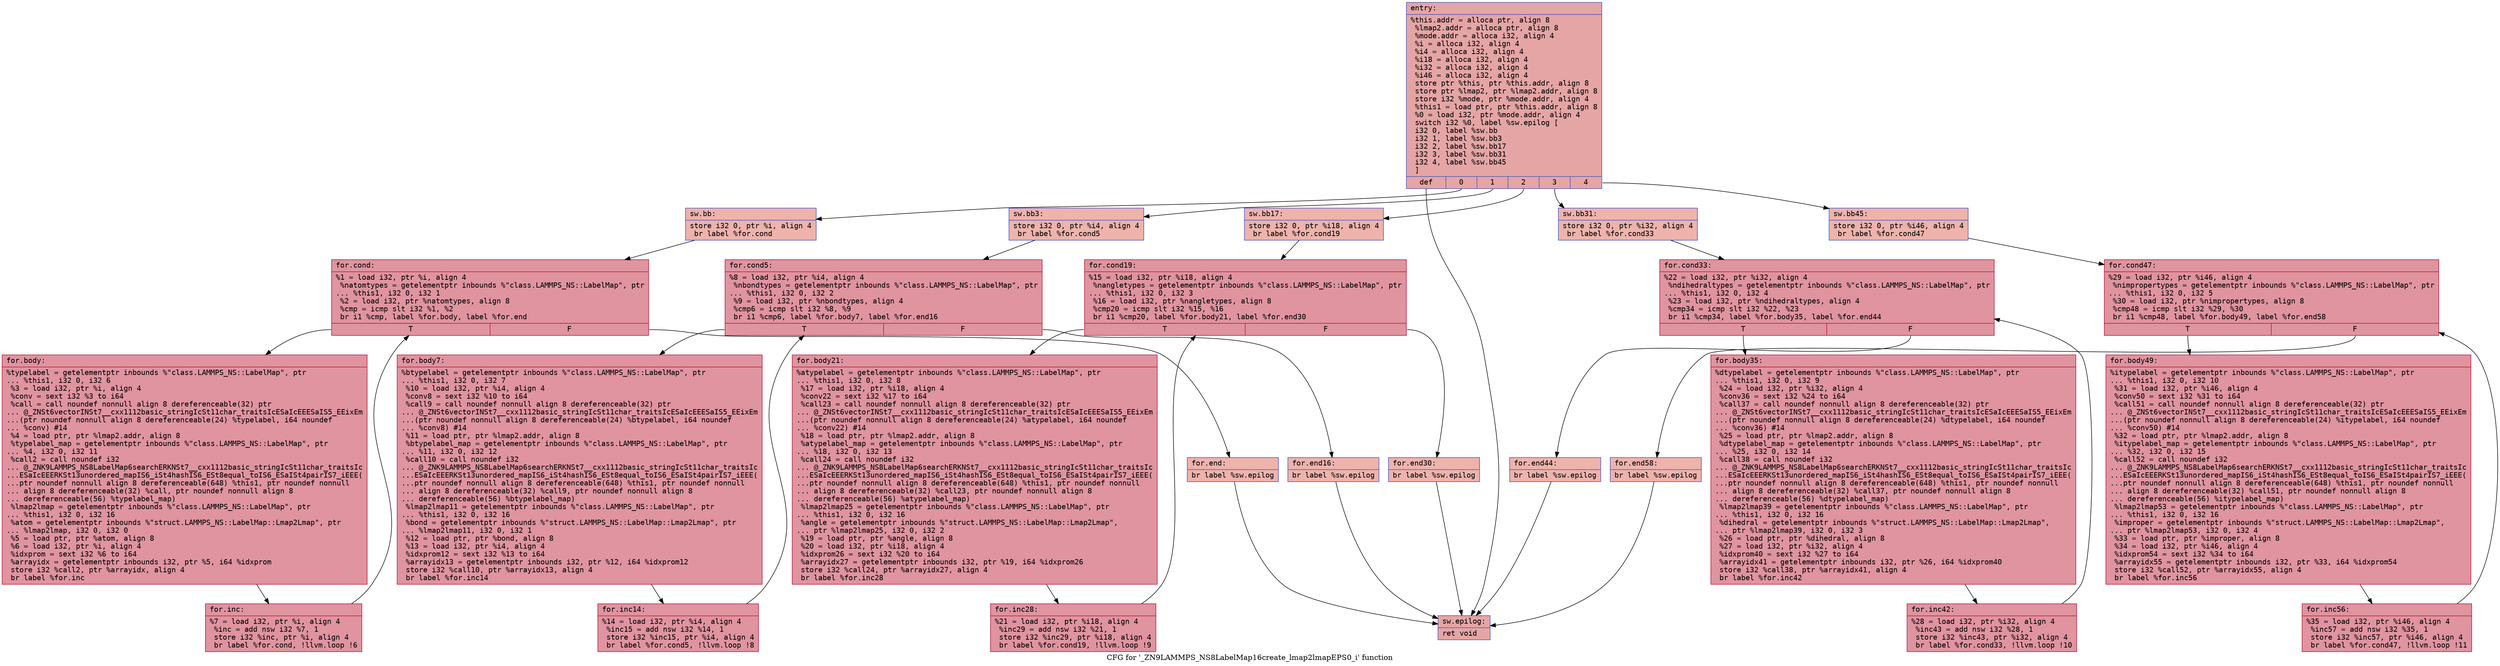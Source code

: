 digraph "CFG for '_ZN9LAMMPS_NS8LabelMap16create_lmap2lmapEPS0_i' function" {
	label="CFG for '_ZN9LAMMPS_NS8LabelMap16create_lmap2lmapEPS0_i' function";

	Node0x55bfca0c2cc0 [shape=record,color="#3d50c3ff", style=filled, fillcolor="#c5333470" fontname="Courier",label="{entry:\l|  %this.addr = alloca ptr, align 8\l  %lmap2.addr = alloca ptr, align 8\l  %mode.addr = alloca i32, align 4\l  %i = alloca i32, align 4\l  %i4 = alloca i32, align 4\l  %i18 = alloca i32, align 4\l  %i32 = alloca i32, align 4\l  %i46 = alloca i32, align 4\l  store ptr %this, ptr %this.addr, align 8\l  store ptr %lmap2, ptr %lmap2.addr, align 8\l  store i32 %mode, ptr %mode.addr, align 4\l  %this1 = load ptr, ptr %this.addr, align 8\l  %0 = load i32, ptr %mode.addr, align 4\l  switch i32 %0, label %sw.epilog [\l    i32 0, label %sw.bb\l    i32 1, label %sw.bb3\l    i32 2, label %sw.bb17\l    i32 3, label %sw.bb31\l    i32 4, label %sw.bb45\l  ]\l|{<s0>def|<s1>0|<s2>1|<s3>2|<s4>3|<s5>4}}"];
	Node0x55bfca0c2cc0:s0 -> Node0x55bfca0c2c20[tooltip="entry -> sw.epilog\nProbability 16.67%" ];
	Node0x55bfca0c2cc0:s1 -> Node0x55bfca0c3660[tooltip="entry -> sw.bb\nProbability 16.67%" ];
	Node0x55bfca0c2cc0:s2 -> Node0x55bfca0c36d0[tooltip="entry -> sw.bb3\nProbability 16.67%" ];
	Node0x55bfca0c2cc0:s3 -> Node0x55bfca0c3740[tooltip="entry -> sw.bb17\nProbability 16.67%" ];
	Node0x55bfca0c2cc0:s4 -> Node0x55bfca0c37b0[tooltip="entry -> sw.bb31\nProbability 16.67%" ];
	Node0x55bfca0c2cc0:s5 -> Node0x55bfca0743f0[tooltip="entry -> sw.bb45\nProbability 16.67%" ];
	Node0x55bfca0c3660 [shape=record,color="#3d50c3ff", style=filled, fillcolor="#d6524470" fontname="Courier",label="{sw.bb:\l|  store i32 0, ptr %i, align 4\l  br label %for.cond\l}"];
	Node0x55bfca0c3660 -> Node0x55bfca074750[tooltip="sw.bb -> for.cond\nProbability 100.00%" ];
	Node0x55bfca074750 [shape=record,color="#b70d28ff", style=filled, fillcolor="#b70d2870" fontname="Courier",label="{for.cond:\l|  %1 = load i32, ptr %i, align 4\l  %natomtypes = getelementptr inbounds %\"class.LAMMPS_NS::LabelMap\", ptr\l... %this1, i32 0, i32 1\l  %2 = load i32, ptr %natomtypes, align 8\l  %cmp = icmp slt i32 %1, %2\l  br i1 %cmp, label %for.body, label %for.end\l|{<s0>T|<s1>F}}"];
	Node0x55bfca074750:s0 -> Node0x55bfca074ae0[tooltip="for.cond -> for.body\nProbability 96.88%" ];
	Node0x55bfca074750:s1 -> Node0x55bfca074b60[tooltip="for.cond -> for.end\nProbability 3.12%" ];
	Node0x55bfca074ae0 [shape=record,color="#b70d28ff", style=filled, fillcolor="#b70d2870" fontname="Courier",label="{for.body:\l|  %typelabel = getelementptr inbounds %\"class.LAMMPS_NS::LabelMap\", ptr\l... %this1, i32 0, i32 6\l  %3 = load i32, ptr %i, align 4\l  %conv = sext i32 %3 to i64\l  %call = call noundef nonnull align 8 dereferenceable(32) ptr\l... @_ZNSt6vectorINSt7__cxx1112basic_stringIcSt11char_traitsIcESaIcEEESaIS5_EEixEm\l...(ptr noundef nonnull align 8 dereferenceable(24) %typelabel, i64 noundef\l... %conv) #14\l  %4 = load ptr, ptr %lmap2.addr, align 8\l  %typelabel_map = getelementptr inbounds %\"class.LAMMPS_NS::LabelMap\", ptr\l... %4, i32 0, i32 11\l  %call2 = call noundef i32\l... @_ZNK9LAMMPS_NS8LabelMap6searchERKNSt7__cxx1112basic_stringIcSt11char_traitsIc\l...ESaIcEEERKSt13unordered_mapIS6_iSt4hashIS6_ESt8equal_toIS6_ESaISt4pairIS7_iEEE(\l...ptr noundef nonnull align 8 dereferenceable(648) %this1, ptr noundef nonnull\l... align 8 dereferenceable(32) %call, ptr noundef nonnull align 8\l... dereferenceable(56) %typelabel_map)\l  %lmap2lmap = getelementptr inbounds %\"class.LAMMPS_NS::LabelMap\", ptr\l... %this1, i32 0, i32 16\l  %atom = getelementptr inbounds %\"struct.LAMMPS_NS::LabelMap::Lmap2Lmap\", ptr\l... %lmap2lmap, i32 0, i32 0\l  %5 = load ptr, ptr %atom, align 8\l  %6 = load i32, ptr %i, align 4\l  %idxprom = sext i32 %6 to i64\l  %arrayidx = getelementptr inbounds i32, ptr %5, i64 %idxprom\l  store i32 %call2, ptr %arrayidx, align 4\l  br label %for.inc\l}"];
	Node0x55bfca074ae0 -> Node0x55bfca075a20[tooltip="for.body -> for.inc\nProbability 100.00%" ];
	Node0x55bfca075a20 [shape=record,color="#b70d28ff", style=filled, fillcolor="#b70d2870" fontname="Courier",label="{for.inc:\l|  %7 = load i32, ptr %i, align 4\l  %inc = add nsw i32 %7, 1\l  store i32 %inc, ptr %i, align 4\l  br label %for.cond, !llvm.loop !6\l}"];
	Node0x55bfca075a20 -> Node0x55bfca074750[tooltip="for.inc -> for.cond\nProbability 100.00%" ];
	Node0x55bfca074b60 [shape=record,color="#3d50c3ff", style=filled, fillcolor="#d6524470" fontname="Courier",label="{for.end:\l|  br label %sw.epilog\l}"];
	Node0x55bfca074b60 -> Node0x55bfca0c2c20[tooltip="for.end -> sw.epilog\nProbability 100.00%" ];
	Node0x55bfca0c36d0 [shape=record,color="#3d50c3ff", style=filled, fillcolor="#d6524470" fontname="Courier",label="{sw.bb3:\l|  store i32 0, ptr %i4, align 4\l  br label %for.cond5\l}"];
	Node0x55bfca0c36d0 -> Node0x55bfca075f20[tooltip="sw.bb3 -> for.cond5\nProbability 100.00%" ];
	Node0x55bfca075f20 [shape=record,color="#b70d28ff", style=filled, fillcolor="#b70d2870" fontname="Courier",label="{for.cond5:\l|  %8 = load i32, ptr %i4, align 4\l  %nbondtypes = getelementptr inbounds %\"class.LAMMPS_NS::LabelMap\", ptr\l... %this1, i32 0, i32 2\l  %9 = load i32, ptr %nbondtypes, align 4\l  %cmp6 = icmp slt i32 %8, %9\l  br i1 %cmp6, label %for.body7, label %for.end16\l|{<s0>T|<s1>F}}"];
	Node0x55bfca075f20:s0 -> Node0x55bfca0762b0[tooltip="for.cond5 -> for.body7\nProbability 96.88%" ];
	Node0x55bfca075f20:s1 -> Node0x55bfca076330[tooltip="for.cond5 -> for.end16\nProbability 3.12%" ];
	Node0x55bfca0762b0 [shape=record,color="#b70d28ff", style=filled, fillcolor="#b70d2870" fontname="Courier",label="{for.body7:\l|  %btypelabel = getelementptr inbounds %\"class.LAMMPS_NS::LabelMap\", ptr\l... %this1, i32 0, i32 7\l  %10 = load i32, ptr %i4, align 4\l  %conv8 = sext i32 %10 to i64\l  %call9 = call noundef nonnull align 8 dereferenceable(32) ptr\l... @_ZNSt6vectorINSt7__cxx1112basic_stringIcSt11char_traitsIcESaIcEEESaIS5_EEixEm\l...(ptr noundef nonnull align 8 dereferenceable(24) %btypelabel, i64 noundef\l... %conv8) #14\l  %11 = load ptr, ptr %lmap2.addr, align 8\l  %btypelabel_map = getelementptr inbounds %\"class.LAMMPS_NS::LabelMap\", ptr\l... %11, i32 0, i32 12\l  %call10 = call noundef i32\l... @_ZNK9LAMMPS_NS8LabelMap6searchERKNSt7__cxx1112basic_stringIcSt11char_traitsIc\l...ESaIcEEERKSt13unordered_mapIS6_iSt4hashIS6_ESt8equal_toIS6_ESaISt4pairIS7_iEEE(\l...ptr noundef nonnull align 8 dereferenceable(648) %this1, ptr noundef nonnull\l... align 8 dereferenceable(32) %call9, ptr noundef nonnull align 8\l... dereferenceable(56) %btypelabel_map)\l  %lmap2lmap11 = getelementptr inbounds %\"class.LAMMPS_NS::LabelMap\", ptr\l... %this1, i32 0, i32 16\l  %bond = getelementptr inbounds %\"struct.LAMMPS_NS::LabelMap::Lmap2Lmap\", ptr\l... %lmap2lmap11, i32 0, i32 1\l  %12 = load ptr, ptr %bond, align 8\l  %13 = load i32, ptr %i4, align 4\l  %idxprom12 = sext i32 %13 to i64\l  %arrayidx13 = getelementptr inbounds i32, ptr %12, i64 %idxprom12\l  store i32 %call10, ptr %arrayidx13, align 4\l  br label %for.inc14\l}"];
	Node0x55bfca0762b0 -> Node0x55bfca074e70[tooltip="for.body7 -> for.inc14\nProbability 100.00%" ];
	Node0x55bfca074e70 [shape=record,color="#b70d28ff", style=filled, fillcolor="#b70d2870" fontname="Courier",label="{for.inc14:\l|  %14 = load i32, ptr %i4, align 4\l  %inc15 = add nsw i32 %14, 1\l  store i32 %inc15, ptr %i4, align 4\l  br label %for.cond5, !llvm.loop !8\l}"];
	Node0x55bfca074e70 -> Node0x55bfca075f20[tooltip="for.inc14 -> for.cond5\nProbability 100.00%" ];
	Node0x55bfca076330 [shape=record,color="#3d50c3ff", style=filled, fillcolor="#d6524470" fontname="Courier",label="{for.end16:\l|  br label %sw.epilog\l}"];
	Node0x55bfca076330 -> Node0x55bfca0c2c20[tooltip="for.end16 -> sw.epilog\nProbability 100.00%" ];
	Node0x55bfca0c3740 [shape=record,color="#3d50c3ff", style=filled, fillcolor="#d6524470" fontname="Courier",label="{sw.bb17:\l|  store i32 0, ptr %i18, align 4\l  br label %for.cond19\l}"];
	Node0x55bfca0c3740 -> Node0x55bfca077760[tooltip="sw.bb17 -> for.cond19\nProbability 100.00%" ];
	Node0x55bfca077760 [shape=record,color="#b70d28ff", style=filled, fillcolor="#b70d2870" fontname="Courier",label="{for.cond19:\l|  %15 = load i32, ptr %i18, align 4\l  %nangletypes = getelementptr inbounds %\"class.LAMMPS_NS::LabelMap\", ptr\l... %this1, i32 0, i32 3\l  %16 = load i32, ptr %nangletypes, align 8\l  %cmp20 = icmp slt i32 %15, %16\l  br i1 %cmp20, label %for.body21, label %for.end30\l|{<s0>T|<s1>F}}"];
	Node0x55bfca077760:s0 -> Node0x55bfca077af0[tooltip="for.cond19 -> for.body21\nProbability 96.88%" ];
	Node0x55bfca077760:s1 -> Node0x55bfca077b70[tooltip="for.cond19 -> for.end30\nProbability 3.12%" ];
	Node0x55bfca077af0 [shape=record,color="#b70d28ff", style=filled, fillcolor="#b70d2870" fontname="Courier",label="{for.body21:\l|  %atypelabel = getelementptr inbounds %\"class.LAMMPS_NS::LabelMap\", ptr\l... %this1, i32 0, i32 8\l  %17 = load i32, ptr %i18, align 4\l  %conv22 = sext i32 %17 to i64\l  %call23 = call noundef nonnull align 8 dereferenceable(32) ptr\l... @_ZNSt6vectorINSt7__cxx1112basic_stringIcSt11char_traitsIcESaIcEEESaIS5_EEixEm\l...(ptr noundef nonnull align 8 dereferenceable(24) %atypelabel, i64 noundef\l... %conv22) #14\l  %18 = load ptr, ptr %lmap2.addr, align 8\l  %atypelabel_map = getelementptr inbounds %\"class.LAMMPS_NS::LabelMap\", ptr\l... %18, i32 0, i32 13\l  %call24 = call noundef i32\l... @_ZNK9LAMMPS_NS8LabelMap6searchERKNSt7__cxx1112basic_stringIcSt11char_traitsIc\l...ESaIcEEERKSt13unordered_mapIS6_iSt4hashIS6_ESt8equal_toIS6_ESaISt4pairIS7_iEEE(\l...ptr noundef nonnull align 8 dereferenceable(648) %this1, ptr noundef nonnull\l... align 8 dereferenceable(32) %call23, ptr noundef nonnull align 8\l... dereferenceable(56) %atypelabel_map)\l  %lmap2lmap25 = getelementptr inbounds %\"class.LAMMPS_NS::LabelMap\", ptr\l... %this1, i32 0, i32 16\l  %angle = getelementptr inbounds %\"struct.LAMMPS_NS::LabelMap::Lmap2Lmap\",\l... ptr %lmap2lmap25, i32 0, i32 2\l  %19 = load ptr, ptr %angle, align 8\l  %20 = load i32, ptr %i18, align 4\l  %idxprom26 = sext i32 %20 to i64\l  %arrayidx27 = getelementptr inbounds i32, ptr %19, i64 %idxprom26\l  store i32 %call24, ptr %arrayidx27, align 4\l  br label %for.inc28\l}"];
	Node0x55bfca077af0 -> Node0x55bfca0786b0[tooltip="for.body21 -> for.inc28\nProbability 100.00%" ];
	Node0x55bfca0786b0 [shape=record,color="#b70d28ff", style=filled, fillcolor="#b70d2870" fontname="Courier",label="{for.inc28:\l|  %21 = load i32, ptr %i18, align 4\l  %inc29 = add nsw i32 %21, 1\l  store i32 %inc29, ptr %i18, align 4\l  br label %for.cond19, !llvm.loop !9\l}"];
	Node0x55bfca0786b0 -> Node0x55bfca077760[tooltip="for.inc28 -> for.cond19\nProbability 100.00%" ];
	Node0x55bfca077b70 [shape=record,color="#3d50c3ff", style=filled, fillcolor="#d6524470" fontname="Courier",label="{for.end30:\l|  br label %sw.epilog\l}"];
	Node0x55bfca077b70 -> Node0x55bfca0c2c20[tooltip="for.end30 -> sw.epilog\nProbability 100.00%" ];
	Node0x55bfca0c37b0 [shape=record,color="#3d50c3ff", style=filled, fillcolor="#d6524470" fontname="Courier",label="{sw.bb31:\l|  store i32 0, ptr %i32, align 4\l  br label %for.cond33\l}"];
	Node0x55bfca0c37b0 -> Node0x55bfca078c40[tooltip="sw.bb31 -> for.cond33\nProbability 100.00%" ];
	Node0x55bfca078c40 [shape=record,color="#b70d28ff", style=filled, fillcolor="#b70d2870" fontname="Courier",label="{for.cond33:\l|  %22 = load i32, ptr %i32, align 4\l  %ndihedraltypes = getelementptr inbounds %\"class.LAMMPS_NS::LabelMap\", ptr\l... %this1, i32 0, i32 4\l  %23 = load i32, ptr %ndihedraltypes, align 4\l  %cmp34 = icmp slt i32 %22, %23\l  br i1 %cmp34, label %for.body35, label %for.end44\l|{<s0>T|<s1>F}}"];
	Node0x55bfca078c40:s0 -> Node0x55bfca078fd0[tooltip="for.cond33 -> for.body35\nProbability 96.88%" ];
	Node0x55bfca078c40:s1 -> Node0x55bfca079050[tooltip="for.cond33 -> for.end44\nProbability 3.12%" ];
	Node0x55bfca078fd0 [shape=record,color="#b70d28ff", style=filled, fillcolor="#b70d2870" fontname="Courier",label="{for.body35:\l|  %dtypelabel = getelementptr inbounds %\"class.LAMMPS_NS::LabelMap\", ptr\l... %this1, i32 0, i32 9\l  %24 = load i32, ptr %i32, align 4\l  %conv36 = sext i32 %24 to i64\l  %call37 = call noundef nonnull align 8 dereferenceable(32) ptr\l... @_ZNSt6vectorINSt7__cxx1112basic_stringIcSt11char_traitsIcESaIcEEESaIS5_EEixEm\l...(ptr noundef nonnull align 8 dereferenceable(24) %dtypelabel, i64 noundef\l... %conv36) #14\l  %25 = load ptr, ptr %lmap2.addr, align 8\l  %dtypelabel_map = getelementptr inbounds %\"class.LAMMPS_NS::LabelMap\", ptr\l... %25, i32 0, i32 14\l  %call38 = call noundef i32\l... @_ZNK9LAMMPS_NS8LabelMap6searchERKNSt7__cxx1112basic_stringIcSt11char_traitsIc\l...ESaIcEEERKSt13unordered_mapIS6_iSt4hashIS6_ESt8equal_toIS6_ESaISt4pairIS7_iEEE(\l...ptr noundef nonnull align 8 dereferenceable(648) %this1, ptr noundef nonnull\l... align 8 dereferenceable(32) %call37, ptr noundef nonnull align 8\l... dereferenceable(56) %dtypelabel_map)\l  %lmap2lmap39 = getelementptr inbounds %\"class.LAMMPS_NS::LabelMap\", ptr\l... %this1, i32 0, i32 16\l  %dihedral = getelementptr inbounds %\"struct.LAMMPS_NS::LabelMap::Lmap2Lmap\",\l... ptr %lmap2lmap39, i32 0, i32 3\l  %26 = load ptr, ptr %dihedral, align 8\l  %27 = load i32, ptr %i32, align 4\l  %idxprom40 = sext i32 %27 to i64\l  %arrayidx41 = getelementptr inbounds i32, ptr %26, i64 %idxprom40\l  store i32 %call38, ptr %arrayidx41, align 4\l  br label %for.inc42\l}"];
	Node0x55bfca078fd0 -> Node0x55bfca079bc0[tooltip="for.body35 -> for.inc42\nProbability 100.00%" ];
	Node0x55bfca079bc0 [shape=record,color="#b70d28ff", style=filled, fillcolor="#b70d2870" fontname="Courier",label="{for.inc42:\l|  %28 = load i32, ptr %i32, align 4\l  %inc43 = add nsw i32 %28, 1\l  store i32 %inc43, ptr %i32, align 4\l  br label %for.cond33, !llvm.loop !10\l}"];
	Node0x55bfca079bc0 -> Node0x55bfca078c40[tooltip="for.inc42 -> for.cond33\nProbability 100.00%" ];
	Node0x55bfca079050 [shape=record,color="#3d50c3ff", style=filled, fillcolor="#d6524470" fontname="Courier",label="{for.end44:\l|  br label %sw.epilog\l}"];
	Node0x55bfca079050 -> Node0x55bfca0c2c20[tooltip="for.end44 -> sw.epilog\nProbability 100.00%" ];
	Node0x55bfca0743f0 [shape=record,color="#3d50c3ff", style=filled, fillcolor="#d6524470" fontname="Courier",label="{sw.bb45:\l|  store i32 0, ptr %i46, align 4\l  br label %for.cond47\l}"];
	Node0x55bfca0743f0 -> Node0x55bfca07a130[tooltip="sw.bb45 -> for.cond47\nProbability 100.00%" ];
	Node0x55bfca07a130 [shape=record,color="#b70d28ff", style=filled, fillcolor="#b70d2870" fontname="Courier",label="{for.cond47:\l|  %29 = load i32, ptr %i46, align 4\l  %nimpropertypes = getelementptr inbounds %\"class.LAMMPS_NS::LabelMap\", ptr\l... %this1, i32 0, i32 5\l  %30 = load i32, ptr %nimpropertypes, align 8\l  %cmp48 = icmp slt i32 %29, %30\l  br i1 %cmp48, label %for.body49, label %for.end58\l|{<s0>T|<s1>F}}"];
	Node0x55bfca07a130:s0 -> Node0x55bfca07a4c0[tooltip="for.cond47 -> for.body49\nProbability 96.88%" ];
	Node0x55bfca07a130:s1 -> Node0x55bfca07a540[tooltip="for.cond47 -> for.end58\nProbability 3.12%" ];
	Node0x55bfca07a4c0 [shape=record,color="#b70d28ff", style=filled, fillcolor="#b70d2870" fontname="Courier",label="{for.body49:\l|  %itypelabel = getelementptr inbounds %\"class.LAMMPS_NS::LabelMap\", ptr\l... %this1, i32 0, i32 10\l  %31 = load i32, ptr %i46, align 4\l  %conv50 = sext i32 %31 to i64\l  %call51 = call noundef nonnull align 8 dereferenceable(32) ptr\l... @_ZNSt6vectorINSt7__cxx1112basic_stringIcSt11char_traitsIcESaIcEEESaIS5_EEixEm\l...(ptr noundef nonnull align 8 dereferenceable(24) %itypelabel, i64 noundef\l... %conv50) #14\l  %32 = load ptr, ptr %lmap2.addr, align 8\l  %itypelabel_map = getelementptr inbounds %\"class.LAMMPS_NS::LabelMap\", ptr\l... %32, i32 0, i32 15\l  %call52 = call noundef i32\l... @_ZNK9LAMMPS_NS8LabelMap6searchERKNSt7__cxx1112basic_stringIcSt11char_traitsIc\l...ESaIcEEERKSt13unordered_mapIS6_iSt4hashIS6_ESt8equal_toIS6_ESaISt4pairIS7_iEEE(\l...ptr noundef nonnull align 8 dereferenceable(648) %this1, ptr noundef nonnull\l... align 8 dereferenceable(32) %call51, ptr noundef nonnull align 8\l... dereferenceable(56) %itypelabel_map)\l  %lmap2lmap53 = getelementptr inbounds %\"class.LAMMPS_NS::LabelMap\", ptr\l... %this1, i32 0, i32 16\l  %improper = getelementptr inbounds %\"struct.LAMMPS_NS::LabelMap::Lmap2Lmap\",\l... ptr %lmap2lmap53, i32 0, i32 4\l  %33 = load ptr, ptr %improper, align 8\l  %34 = load i32, ptr %i46, align 4\l  %idxprom54 = sext i32 %34 to i64\l  %arrayidx55 = getelementptr inbounds i32, ptr %33, i64 %idxprom54\l  store i32 %call52, ptr %arrayidx55, align 4\l  br label %for.inc56\l}"];
	Node0x55bfca07a4c0 -> Node0x55bfca076e70[tooltip="for.body49 -> for.inc56\nProbability 100.00%" ];
	Node0x55bfca076e70 [shape=record,color="#b70d28ff", style=filled, fillcolor="#b70d2870" fontname="Courier",label="{for.inc56:\l|  %35 = load i32, ptr %i46, align 4\l  %inc57 = add nsw i32 %35, 1\l  store i32 %inc57, ptr %i46, align 4\l  br label %for.cond47, !llvm.loop !11\l}"];
	Node0x55bfca076e70 -> Node0x55bfca07a130[tooltip="for.inc56 -> for.cond47\nProbability 100.00%" ];
	Node0x55bfca07a540 [shape=record,color="#3d50c3ff", style=filled, fillcolor="#d6524470" fontname="Courier",label="{for.end58:\l|  br label %sw.epilog\l}"];
	Node0x55bfca07a540 -> Node0x55bfca0c2c20[tooltip="for.end58 -> sw.epilog\nProbability 100.00%" ];
	Node0x55bfca0c2c20 [shape=record,color="#3d50c3ff", style=filled, fillcolor="#c5333470" fontname="Courier",label="{sw.epilog:\l|  ret void\l}"];
}
